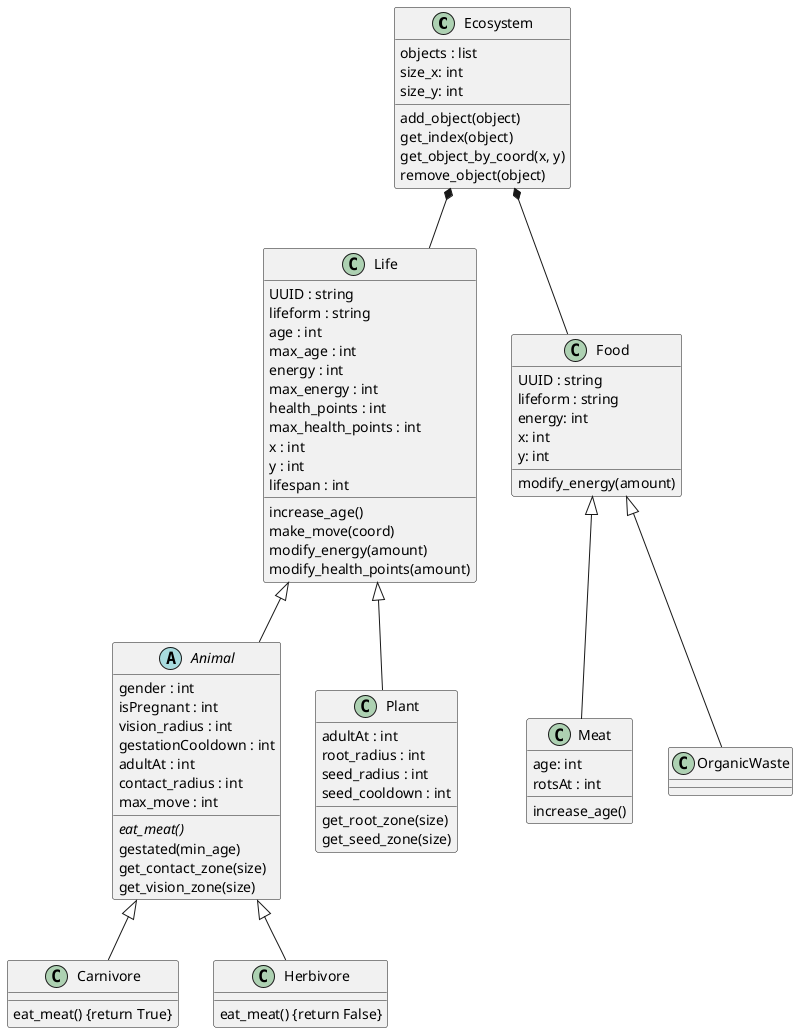 @startuml classes_classes
set namespaceSeparator none
skinparam backgroundcolor transparent

class "Ecosystem" as classes.ecosystem.Ecosystem {
  objects : list
  size_x: int
  size_y: int
  add_object(object)
  get_index(object)
  get_object_by_coord(x, y)
  remove_object(object)
}

class "Life" as classes.life.Life {
  UUID : string
  lifeform : string
  age : int
  max_age : int
  energy : int
  max_energy : int
  health_points : int
  max_health_points : int
  x : int
  y : int
  lifespan : int
  increase_age()
  make_move(coord)
  modify_energy(amount)
  modify_health_points(amount)
}

class "Food" as classes.food.Food {
  UUID : string
  lifeform : string
  energy: int
  x: int
  y: int
  modify_energy(amount)
}

abstract class "Animal" as classes.animal.Animal {
  gender : int
  isPregnant : int
  vision_radius : int
  gestationCooldown : int
  adultAt : int
  contact_radius : int
  max_move : int
  {abstract} eat_meat()
  gestated(min_age)
  get_contact_zone(size)
  get_vision_zone(size)
}

class "Carnivore" as classes.carnivore.Carnivore {
  eat_meat() {return True}
}

class "Herbivore" as classes.herbivore.Herbivore {
  eat_meat() {return False}
}

class "Meat" as classes.meat.Meat {
  age: int
  rotsAt : int
  increase_age()
}
class "OrganicWaste" as classes.organic_waste.OrganicWaste {
}
class "Plant" as classes.plant.Plant {
  adultAt : int
  root_radius : int
  seed_radius : int
  seed_cooldown : int
  get_root_zone(size)
  get_seed_zone(size)
}

classes.ecosystem.Ecosystem *-- classes.life.Life
classes.ecosystem.Ecosystem *-- classes.food.Food
classes.life.Life <|-- classes.animal.Animal
classes.life.Life <|-- classes.plant.Plant
classes.food.Food <|-- classes.meat.Meat
classes.food.Food <|-- classes.organic_waste.OrganicWaste
classes.animal.Animal <|-- classes.carnivore.Carnivore
classes.animal.Animal <|-- classes.herbivore.Herbivore
@enduml